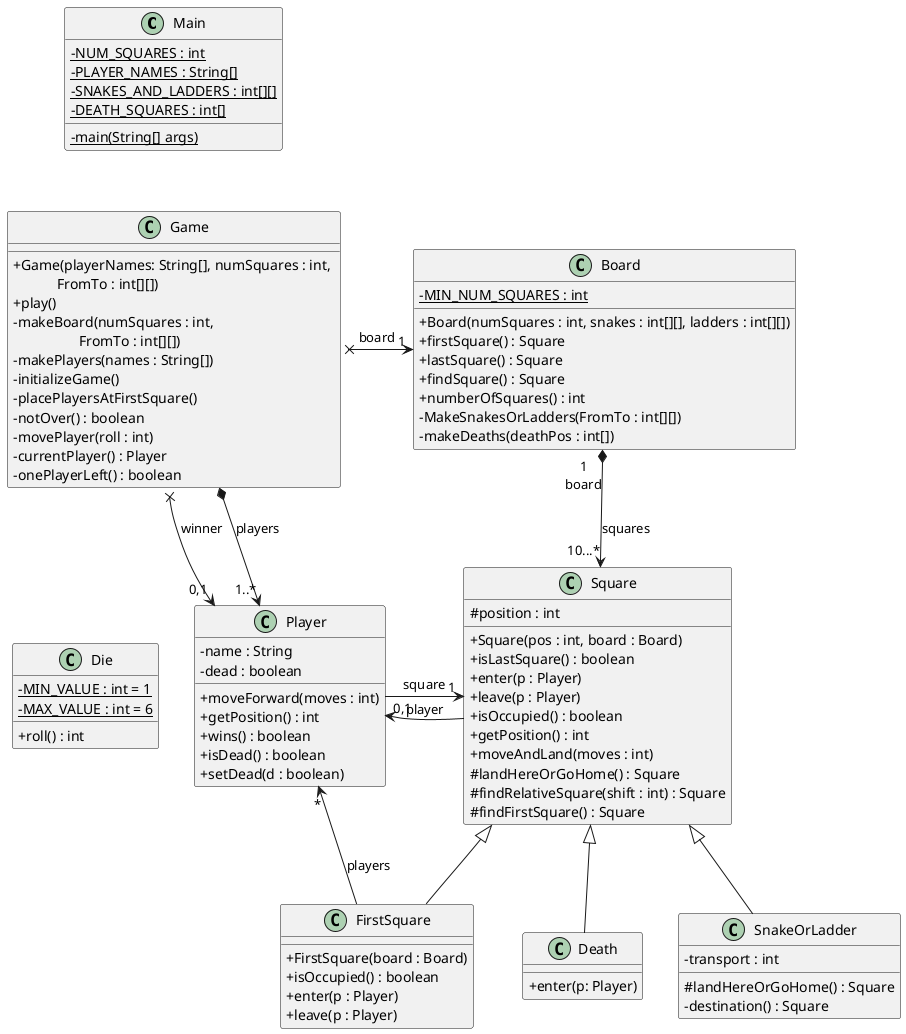 @startuml 
skinparam classAttributeIconSize 0
' this is to use the standard notation for public, protected, private

class Main {
- {static} NUM_SQUARES : int
- {static} PLAYER_NAMES : String[]
- {static} SNAKES_AND_LADDERS : int[][]
- {static} DEATH_SQUARES : int[]
- {static} main(String[] args)
}

class Game {
    + Game(playerNames: String[], numSquares : int, \n\t    FromTo : int[][])
    + play()
    - makeBoard(numSquares : int, \n\t\t  FromTo : int[][])
    - makePlayers(names : String[])
    - initializeGame()
    - placePlayersAtFirstSquare()
    - notOver() : boolean
    - movePlayer(roll : int)
    - currentPlayer() : Player
    - onePlayerLeft() : boolean
}

class Board {
    - {static} MIN_NUM_SQUARES : int
    + Board(numSquares : int, snakes : int[][], ladders : int[][])
    + firstSquare() : Square
    + lastSquare() : Square
    + findSquare() : Square
    + numberOfSquares() : int
    - MakeSnakesOrLadders(FromTo : int[][])
    - makeDeaths(deathPos : int[])
}

class Die {
    - {static} MIN_VALUE : int = 1
    - {static} MAX_VALUE : int = 6
    + roll() : int
}

class Square {
    # position : int
    + Square(pos : int, board : Board)
    + isLastSquare() : boolean
    + enter(p : Player)
    + leave(p : Player)
    + isOccupied() : boolean
    + getPosition() : int
    + moveAndLand(moves : int)
    # landHereOrGoHome() : Square
    # findRelativeSquare(shift : int) : Square
    # findFirstSquare() : Square
}

class Player {
- name : String
- dead : boolean
+ moveForward(moves : int)
+ getPosition() : int
+ wins() : boolean
+ isDead() : boolean
+ setDead(d : boolean)
}

class SnakeOrLadder extends Square {
    - transport : int
    # landHereOrGoHome() : Square
    - destination() : Square
}

class Death extends Square {
+ enter(p: Player)
}


class FirstSquare extends Square {
    + FirstSquare(board : Board)
    + isOccupied() : boolean
    + enter(p : Player)
    + leave(p : Player)
}

' relative position of classes not related by association
' or composition with hidden arrows
Main -[hidden]down-> Game
Game -[hidden]down-> Die
Die -[hidden]right-> Player

'associations
Game x--right--> "1" Board : board
Board "1\nboard" *-down-> "10...*" Square : squares
Game *-down-> "1..*" Player : players
Game x-down-> "0,1" Player : winner
Square -left-> "0,1" Player : player
Player -right-> "1" Square : square
FirstSquare -left-> "*" Player : players
@enduml